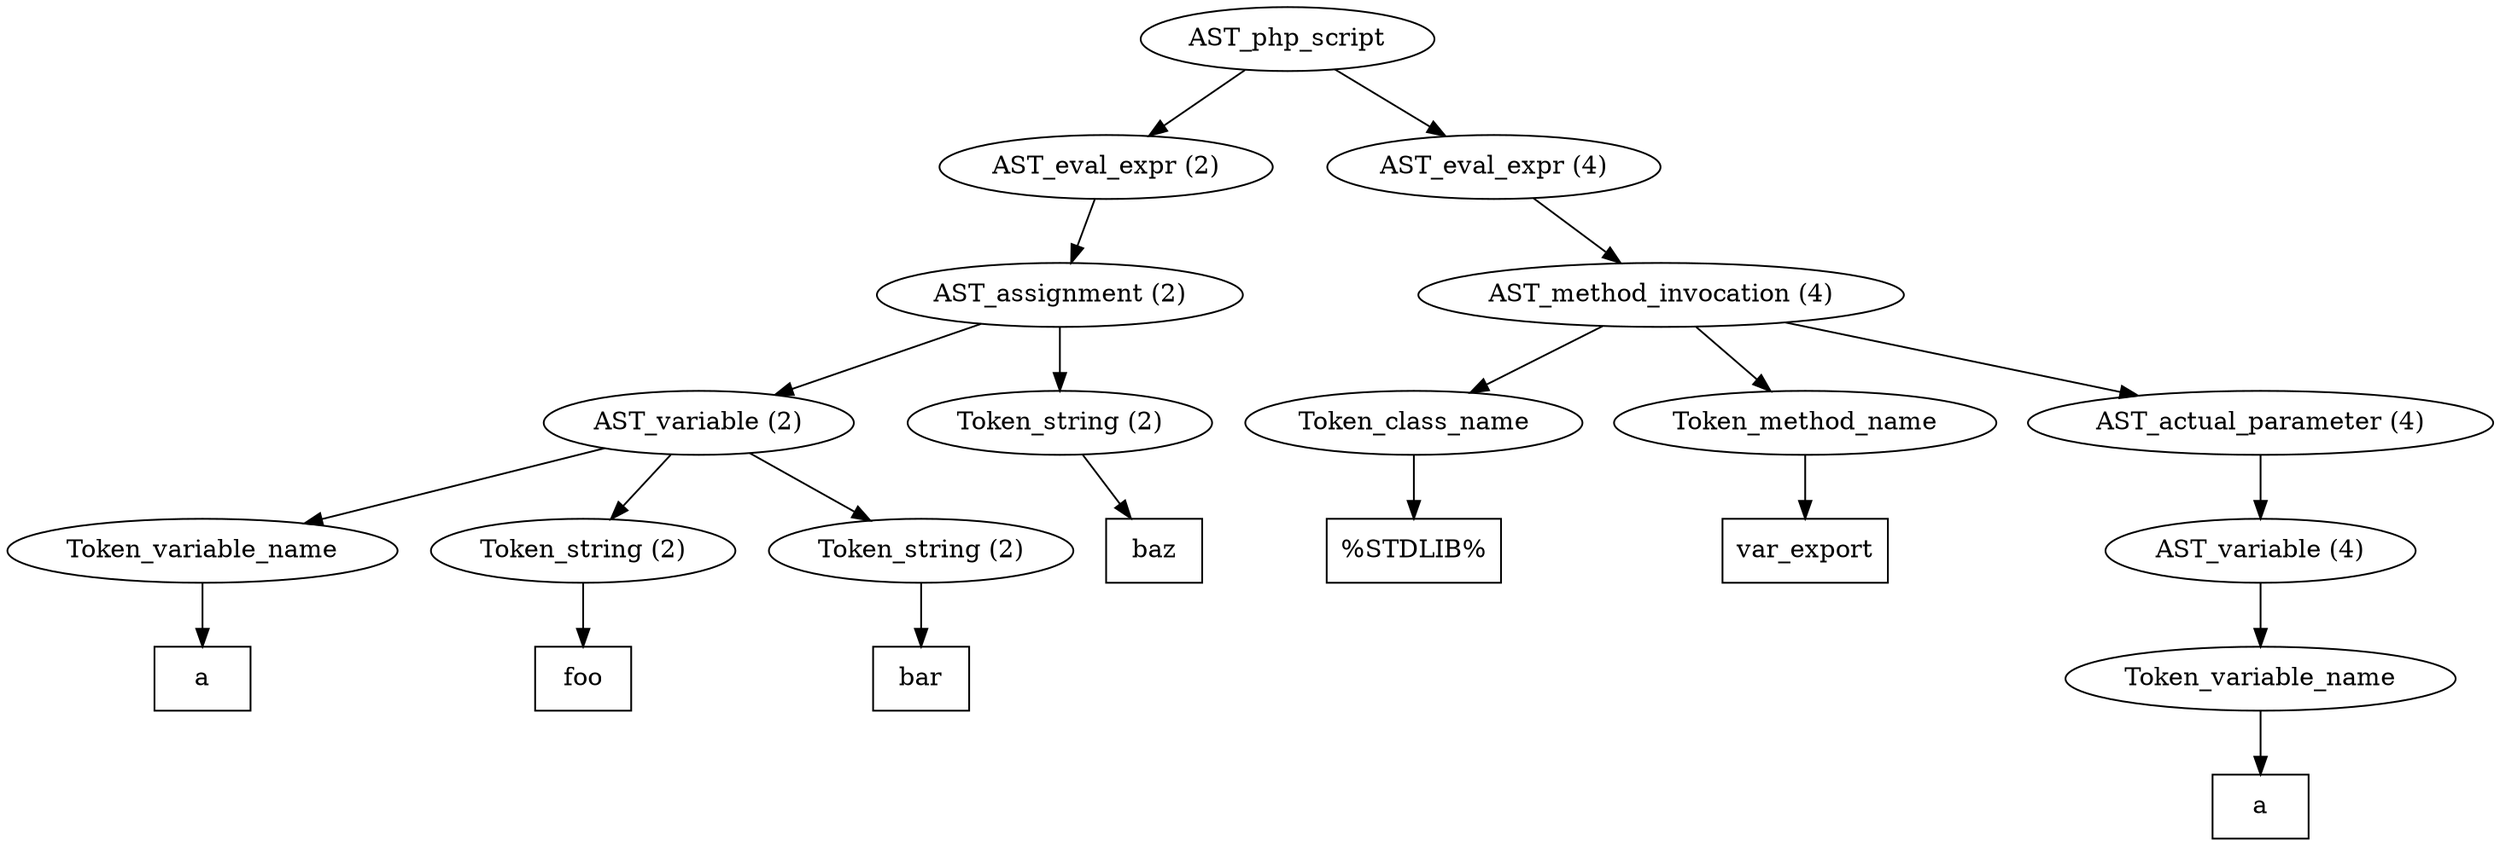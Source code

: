 /*
 * AST in dot format generated by phc -- the PHP compiler
 */

digraph AST {
node_0 [label="AST_php_script"];
node_1 [label="AST_eval_expr (2)"];
node_2 [label="AST_assignment (2)"];
node_3 [label="AST_variable (2)"];
node_4 [label="Token_variable_name"];
node_5 [label="a", shape=box]
node_4 -> node_5;
node_6 [label="Token_string (2)"];
node_7 [label="foo", shape=box]
node_6 -> node_7;
node_8 [label="Token_string (2)"];
node_9 [label="bar", shape=box]
node_8 -> node_9;
node_3 -> node_8;
node_3 -> node_6;
node_3 -> node_4;
node_10 [label="Token_string (2)"];
node_11 [label="baz", shape=box]
node_10 -> node_11;
node_2 -> node_10;
node_2 -> node_3;
node_1 -> node_2;
node_12 [label="AST_eval_expr (4)"];
node_13 [label="AST_method_invocation (4)"];
node_14 [label="Token_class_name"];
node_15 [label="%STDLIB%", shape=box]
node_14 -> node_15;
node_16 [label="Token_method_name"];
node_17 [label="var_export", shape=box]
node_16 -> node_17;
node_18 [label="AST_actual_parameter (4)"];
node_19 [label="AST_variable (4)"];
node_20 [label="Token_variable_name"];
node_21 [label="a", shape=box]
node_20 -> node_21;
node_19 -> node_20;
node_18 -> node_19;
node_13 -> node_18;
node_13 -> node_16;
node_13 -> node_14;
node_12 -> node_13;
node_0 -> node_12;
node_0 -> node_1;
}

